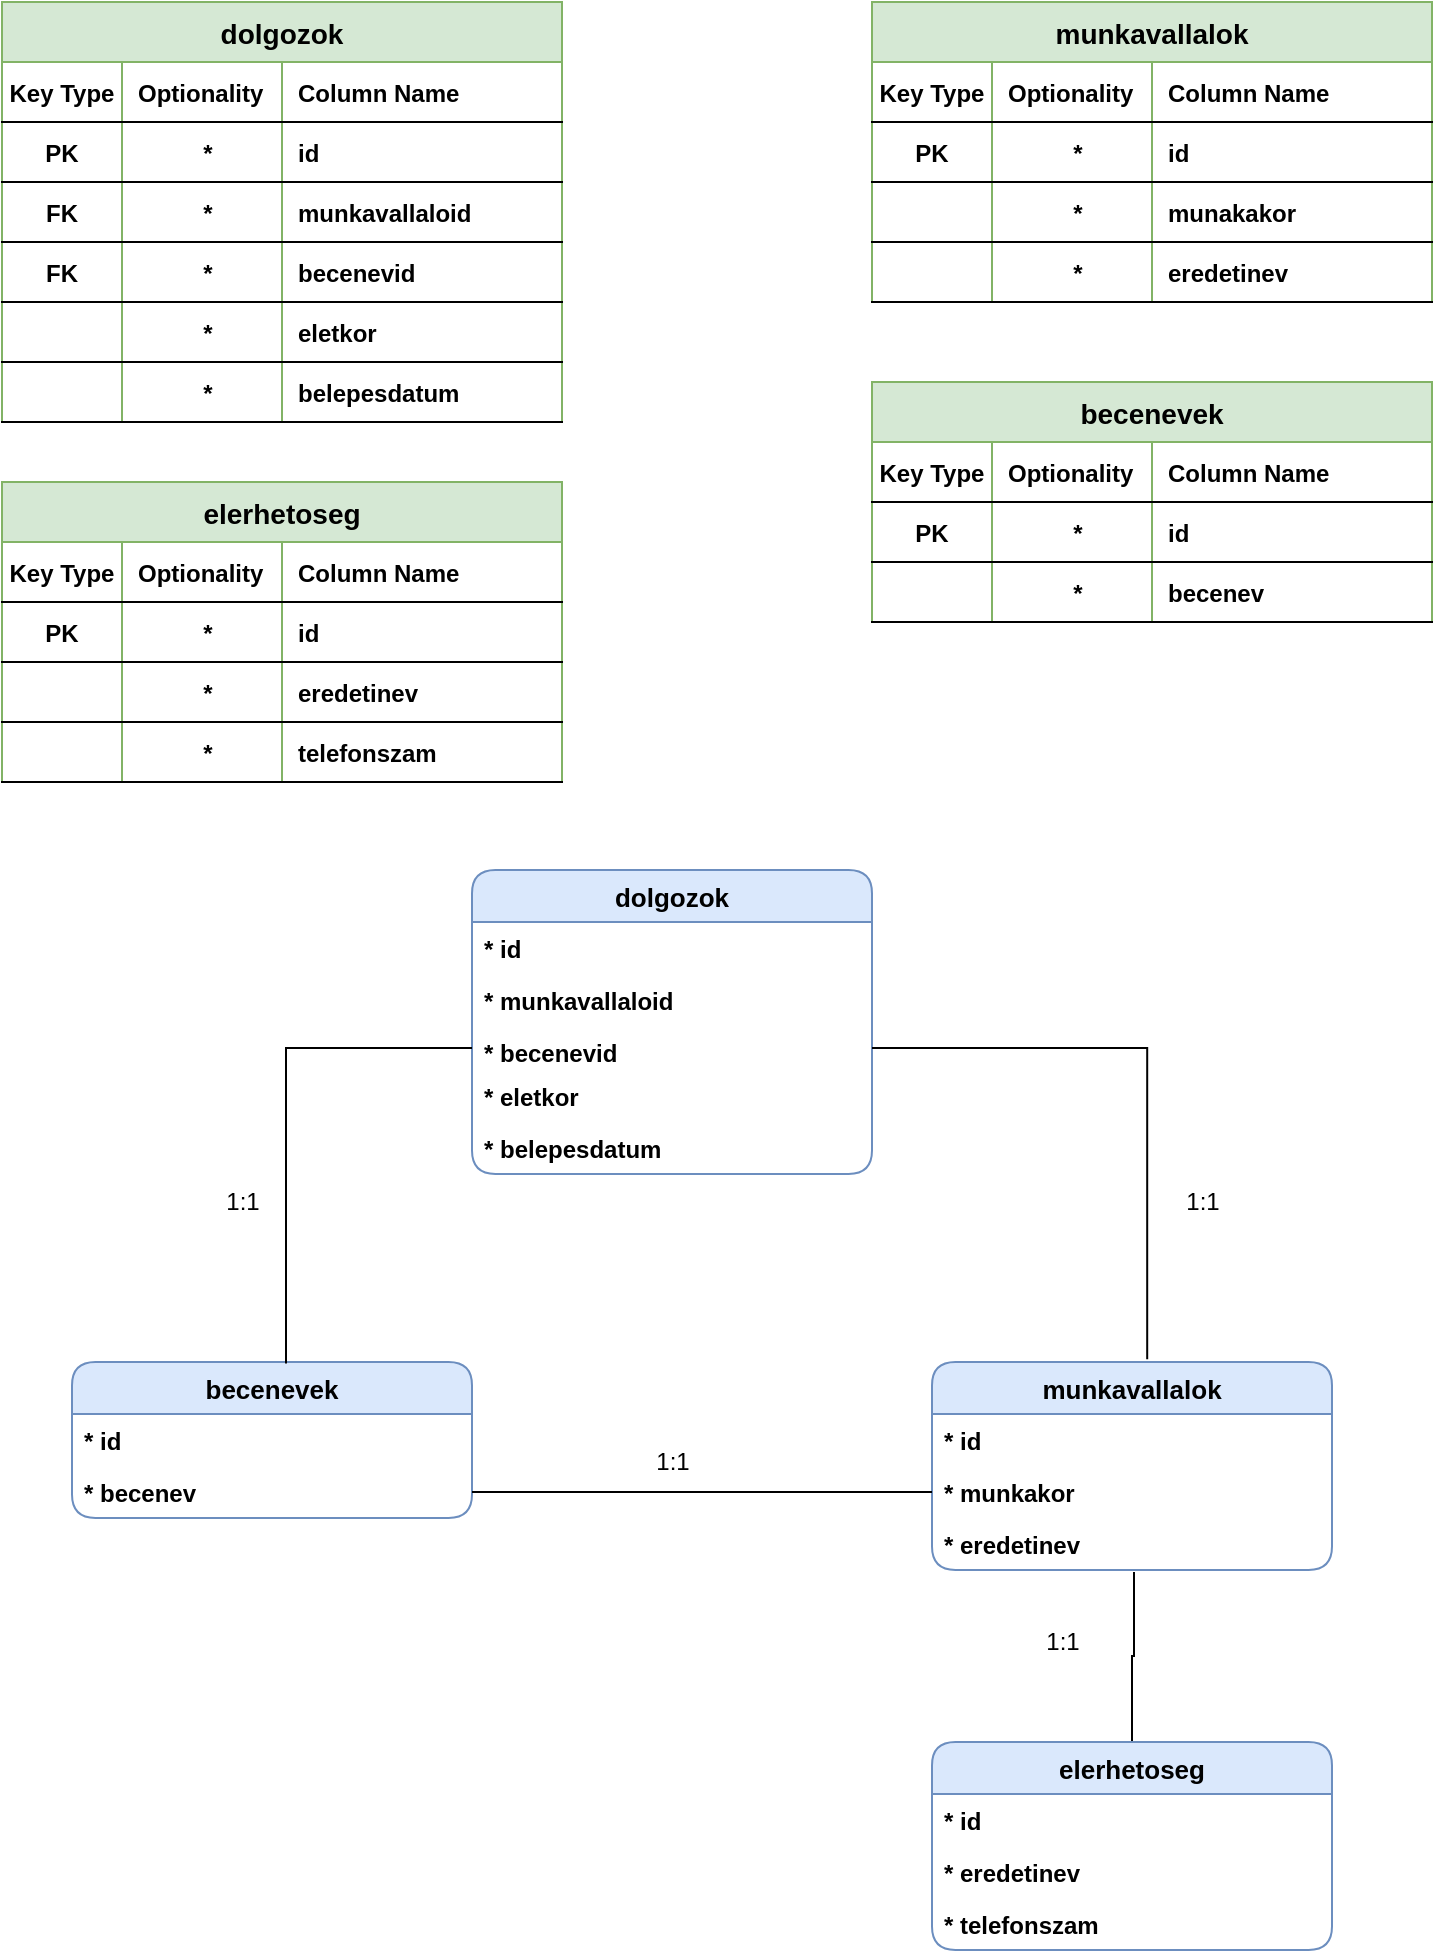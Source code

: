 <mxfile version="17.1.2" type="device"><diagram id="R2lEEEUBdFMjLlhIrx00" name="Page-1"><mxGraphModel dx="868" dy="450" grid="1" gridSize="10" guides="1" tooltips="1" connect="1" arrows="1" fold="1" page="1" pageScale="1" pageWidth="850" pageHeight="1100" math="0" shadow="0" extFonts="Permanent Marker^https://fonts.googleapis.com/css?family=Permanent+Marker"><root><mxCell id="0"/><mxCell id="1" parent="0"/><mxCell id="LOMntuXZUu9POV1jqJmz-16" value="munkavallalok" style="shape=table;startSize=30;container=1;collapsible=1;childLayout=tableLayout;fixedRows=1;rowLines=0;fontStyle=1;align=center;resizeLast=1;swimlaneFillColor=#ffffff;shadow=0;perimeterSpacing=1;fillColor=#d5e8d4;strokeColor=#82b366;fontSize=14;" parent="1" vertex="1"><mxGeometry x="480" y="40" width="280" height="150" as="geometry"/></mxCell><mxCell id="LOMntuXZUu9POV1jqJmz-17" value="" style="shape=partialRectangle;collapsible=0;dropTarget=0;pointerEvents=0;fillColor=none;points=[[0,0.5],[1,0.5]];portConstraint=eastwest;top=0;left=0;right=0;bottom=1;" parent="LOMntuXZUu9POV1jqJmz-16" vertex="1"><mxGeometry y="30" width="280" height="30" as="geometry"/></mxCell><mxCell id="LOMntuXZUu9POV1jqJmz-18" value="Key Type" style="shape=partialRectangle;overflow=hidden;connectable=0;fillColor=none;top=0;left=0;bottom=0;right=0;fontStyle=1;" parent="LOMntuXZUu9POV1jqJmz-17" vertex="1"><mxGeometry width="60" height="30" as="geometry"><mxRectangle width="60" height="30" as="alternateBounds"/></mxGeometry></mxCell><mxCell id="LOMntuXZUu9POV1jqJmz-19" value="Optionality" style="shape=partialRectangle;overflow=hidden;connectable=0;fillColor=none;top=0;left=0;bottom=0;right=0;align=left;spacingLeft=6;fontStyle=1;" parent="LOMntuXZUu9POV1jqJmz-17" vertex="1"><mxGeometry x="60" width="80" height="30" as="geometry"><mxRectangle width="80" height="30" as="alternateBounds"/></mxGeometry></mxCell><mxCell id="LOMntuXZUu9POV1jqJmz-20" value="Column Name" style="shape=partialRectangle;overflow=hidden;connectable=0;fillColor=none;top=0;left=0;bottom=0;right=0;align=left;spacingLeft=6;fontStyle=1;" parent="LOMntuXZUu9POV1jqJmz-17" vertex="1"><mxGeometry x="140" width="140" height="30" as="geometry"><mxRectangle width="140" height="30" as="alternateBounds"/></mxGeometry></mxCell><mxCell id="LOMntuXZUu9POV1jqJmz-21" style="shape=partialRectangle;collapsible=0;dropTarget=0;pointerEvents=0;fillColor=none;points=[[0,0.5],[1,0.5]];portConstraint=eastwest;top=0;left=0;right=0;bottom=1;" parent="LOMntuXZUu9POV1jqJmz-16" vertex="1"><mxGeometry y="60" width="280" height="30" as="geometry"/></mxCell><mxCell id="LOMntuXZUu9POV1jqJmz-22" value="PK" style="shape=partialRectangle;overflow=hidden;connectable=0;fillColor=none;top=0;left=0;bottom=0;right=0;fontStyle=1;" parent="LOMntuXZUu9POV1jqJmz-21" vertex="1"><mxGeometry width="60" height="30" as="geometry"><mxRectangle width="60" height="30" as="alternateBounds"/></mxGeometry></mxCell><mxCell id="LOMntuXZUu9POV1jqJmz-23" value="*" style="shape=partialRectangle;overflow=hidden;connectable=0;fillColor=none;top=0;left=0;bottom=0;right=0;align=center;spacingLeft=6;fontStyle=1;" parent="LOMntuXZUu9POV1jqJmz-21" vertex="1"><mxGeometry x="60" width="80" height="30" as="geometry"><mxRectangle width="80" height="30" as="alternateBounds"/></mxGeometry></mxCell><mxCell id="LOMntuXZUu9POV1jqJmz-24" value="id" style="shape=partialRectangle;overflow=hidden;connectable=0;fillColor=none;top=0;left=0;bottom=0;right=0;align=left;spacingLeft=6;fontStyle=1;" parent="LOMntuXZUu9POV1jqJmz-21" vertex="1"><mxGeometry x="140" width="140" height="30" as="geometry"><mxRectangle width="140" height="30" as="alternateBounds"/></mxGeometry></mxCell><mxCell id="LOMntuXZUu9POV1jqJmz-25" style="shape=partialRectangle;collapsible=0;dropTarget=0;pointerEvents=0;fillColor=none;points=[[0,0.5],[1,0.5]];portConstraint=eastwest;top=0;left=0;right=0;bottom=1;" parent="LOMntuXZUu9POV1jqJmz-16" vertex="1"><mxGeometry y="90" width="280" height="30" as="geometry"/></mxCell><mxCell id="LOMntuXZUu9POV1jqJmz-26" style="shape=partialRectangle;overflow=hidden;connectable=0;fillColor=none;top=0;left=0;bottom=0;right=0;fontStyle=1;" parent="LOMntuXZUu9POV1jqJmz-25" vertex="1"><mxGeometry width="60" height="30" as="geometry"><mxRectangle width="60" height="30" as="alternateBounds"/></mxGeometry></mxCell><mxCell id="LOMntuXZUu9POV1jqJmz-27" value="*" style="shape=partialRectangle;overflow=hidden;connectable=0;fillColor=none;top=0;left=0;bottom=0;right=0;align=center;spacingLeft=6;fontStyle=1;" parent="LOMntuXZUu9POV1jqJmz-25" vertex="1"><mxGeometry x="60" width="80" height="30" as="geometry"><mxRectangle width="80" height="30" as="alternateBounds"/></mxGeometry></mxCell><mxCell id="LOMntuXZUu9POV1jqJmz-28" value="munakakor" style="shape=partialRectangle;overflow=hidden;connectable=0;fillColor=none;top=0;left=0;bottom=0;right=0;align=left;spacingLeft=6;fontStyle=1;" parent="LOMntuXZUu9POV1jqJmz-25" vertex="1"><mxGeometry x="140" width="140" height="30" as="geometry"><mxRectangle width="140" height="30" as="alternateBounds"/></mxGeometry></mxCell><mxCell id="LOMntuXZUu9POV1jqJmz-29" style="shape=partialRectangle;collapsible=0;dropTarget=0;pointerEvents=0;fillColor=none;points=[[0,0.5],[1,0.5]];portConstraint=eastwest;top=0;left=0;right=0;bottom=1;" parent="LOMntuXZUu9POV1jqJmz-16" vertex="1"><mxGeometry y="120" width="280" height="30" as="geometry"/></mxCell><mxCell id="LOMntuXZUu9POV1jqJmz-30" style="shape=partialRectangle;overflow=hidden;connectable=0;fillColor=none;top=0;left=0;bottom=0;right=0;fontStyle=1;" parent="LOMntuXZUu9POV1jqJmz-29" vertex="1"><mxGeometry width="60" height="30" as="geometry"><mxRectangle width="60" height="30" as="alternateBounds"/></mxGeometry></mxCell><mxCell id="LOMntuXZUu9POV1jqJmz-31" value="*" style="shape=partialRectangle;overflow=hidden;connectable=0;fillColor=none;top=0;left=0;bottom=0;right=0;align=center;spacingLeft=6;fontStyle=1;" parent="LOMntuXZUu9POV1jqJmz-29" vertex="1"><mxGeometry x="60" width="80" height="30" as="geometry"><mxRectangle width="80" height="30" as="alternateBounds"/></mxGeometry></mxCell><mxCell id="LOMntuXZUu9POV1jqJmz-32" value="eredetinev" style="shape=partialRectangle;overflow=hidden;connectable=0;fillColor=none;top=0;left=0;bottom=0;right=0;align=left;spacingLeft=6;fontStyle=1;" parent="LOMntuXZUu9POV1jqJmz-29" vertex="1"><mxGeometry x="140" width="140" height="30" as="geometry"><mxRectangle width="140" height="30" as="alternateBounds"/></mxGeometry></mxCell><mxCell id="LOMntuXZUu9POV1jqJmz-41" value="becenevek" style="shape=table;startSize=30;container=1;collapsible=1;childLayout=tableLayout;fixedRows=1;rowLines=0;fontStyle=1;align=center;resizeLast=1;swimlaneFillColor=#ffffff;shadow=0;perimeterSpacing=1;fillColor=#d5e8d4;strokeColor=#82b366;fontSize=14;" parent="1" vertex="1"><mxGeometry x="480" y="230" width="280" height="120" as="geometry"/></mxCell><mxCell id="LOMntuXZUu9POV1jqJmz-42" value="" style="shape=partialRectangle;collapsible=0;dropTarget=0;pointerEvents=0;fillColor=none;points=[[0,0.5],[1,0.5]];portConstraint=eastwest;top=0;left=0;right=0;bottom=1;" parent="LOMntuXZUu9POV1jqJmz-41" vertex="1"><mxGeometry y="30" width="280" height="30" as="geometry"/></mxCell><mxCell id="LOMntuXZUu9POV1jqJmz-43" value="Key Type" style="shape=partialRectangle;overflow=hidden;connectable=0;fillColor=none;top=0;left=0;bottom=0;right=0;fontStyle=1;" parent="LOMntuXZUu9POV1jqJmz-42" vertex="1"><mxGeometry width="60" height="30" as="geometry"><mxRectangle width="60" height="30" as="alternateBounds"/></mxGeometry></mxCell><mxCell id="LOMntuXZUu9POV1jqJmz-44" value="Optionality" style="shape=partialRectangle;overflow=hidden;connectable=0;fillColor=none;top=0;left=0;bottom=0;right=0;align=left;spacingLeft=6;fontStyle=1;" parent="LOMntuXZUu9POV1jqJmz-42" vertex="1"><mxGeometry x="60" width="80" height="30" as="geometry"><mxRectangle width="80" height="30" as="alternateBounds"/></mxGeometry></mxCell><mxCell id="LOMntuXZUu9POV1jqJmz-45" value="Column Name" style="shape=partialRectangle;overflow=hidden;connectable=0;fillColor=none;top=0;left=0;bottom=0;right=0;align=left;spacingLeft=6;fontStyle=1;" parent="LOMntuXZUu9POV1jqJmz-42" vertex="1"><mxGeometry x="140" width="140" height="30" as="geometry"><mxRectangle width="140" height="30" as="alternateBounds"/></mxGeometry></mxCell><mxCell id="LOMntuXZUu9POV1jqJmz-46" style="shape=partialRectangle;collapsible=0;dropTarget=0;pointerEvents=0;fillColor=none;points=[[0,0.5],[1,0.5]];portConstraint=eastwest;top=0;left=0;right=0;bottom=1;" parent="LOMntuXZUu9POV1jqJmz-41" vertex="1"><mxGeometry y="60" width="280" height="30" as="geometry"/></mxCell><mxCell id="LOMntuXZUu9POV1jqJmz-47" value="PK" style="shape=partialRectangle;overflow=hidden;connectable=0;fillColor=none;top=0;left=0;bottom=0;right=0;fontStyle=1;" parent="LOMntuXZUu9POV1jqJmz-46" vertex="1"><mxGeometry width="60" height="30" as="geometry"><mxRectangle width="60" height="30" as="alternateBounds"/></mxGeometry></mxCell><mxCell id="LOMntuXZUu9POV1jqJmz-48" value="*" style="shape=partialRectangle;overflow=hidden;connectable=0;fillColor=none;top=0;left=0;bottom=0;right=0;align=center;spacingLeft=6;fontStyle=1;" parent="LOMntuXZUu9POV1jqJmz-46" vertex="1"><mxGeometry x="60" width="80" height="30" as="geometry"><mxRectangle width="80" height="30" as="alternateBounds"/></mxGeometry></mxCell><mxCell id="LOMntuXZUu9POV1jqJmz-49" value="id" style="shape=partialRectangle;overflow=hidden;connectable=0;fillColor=none;top=0;left=0;bottom=0;right=0;align=left;spacingLeft=6;fontStyle=1;" parent="LOMntuXZUu9POV1jqJmz-46" vertex="1"><mxGeometry x="140" width="140" height="30" as="geometry"><mxRectangle width="140" height="30" as="alternateBounds"/></mxGeometry></mxCell><mxCell id="LOMntuXZUu9POV1jqJmz-50" style="shape=partialRectangle;collapsible=0;dropTarget=0;pointerEvents=0;fillColor=none;points=[[0,0.5],[1,0.5]];portConstraint=eastwest;top=0;left=0;right=0;bottom=1;" parent="LOMntuXZUu9POV1jqJmz-41" vertex="1"><mxGeometry y="90" width="280" height="30" as="geometry"/></mxCell><mxCell id="LOMntuXZUu9POV1jqJmz-51" style="shape=partialRectangle;overflow=hidden;connectable=0;fillColor=none;top=0;left=0;bottom=0;right=0;fontStyle=1;" parent="LOMntuXZUu9POV1jqJmz-50" vertex="1"><mxGeometry width="60" height="30" as="geometry"><mxRectangle width="60" height="30" as="alternateBounds"/></mxGeometry></mxCell><mxCell id="LOMntuXZUu9POV1jqJmz-52" value="*" style="shape=partialRectangle;overflow=hidden;connectable=0;fillColor=none;top=0;left=0;bottom=0;right=0;align=center;spacingLeft=6;fontStyle=1;" parent="LOMntuXZUu9POV1jqJmz-50" vertex="1"><mxGeometry x="60" width="80" height="30" as="geometry"><mxRectangle width="80" height="30" as="alternateBounds"/></mxGeometry></mxCell><mxCell id="LOMntuXZUu9POV1jqJmz-53" value="becenev" style="shape=partialRectangle;overflow=hidden;connectable=0;fillColor=none;top=0;left=0;bottom=0;right=0;align=left;spacingLeft=6;fontStyle=1;" parent="LOMntuXZUu9POV1jqJmz-50" vertex="1"><mxGeometry x="140" width="140" height="30" as="geometry"><mxRectangle width="140" height="30" as="alternateBounds"/></mxGeometry></mxCell><mxCell id="LOMntuXZUu9POV1jqJmz-58" value="dolgozok" style="shape=table;startSize=30;container=1;collapsible=1;childLayout=tableLayout;fixedRows=1;rowLines=0;fontStyle=1;align=center;resizeLast=1;swimlaneFillColor=#ffffff;shadow=0;perimeterSpacing=1;fillColor=#d5e8d4;strokeColor=#82b366;fontSize=14;" parent="1" vertex="1"><mxGeometry x="45" y="40" width="280" height="210" as="geometry"/></mxCell><mxCell id="LOMntuXZUu9POV1jqJmz-59" value="" style="shape=partialRectangle;collapsible=0;dropTarget=0;pointerEvents=0;fillColor=none;points=[[0,0.5],[1,0.5]];portConstraint=eastwest;top=0;left=0;right=0;bottom=1;" parent="LOMntuXZUu9POV1jqJmz-58" vertex="1"><mxGeometry y="30" width="280" height="30" as="geometry"/></mxCell><mxCell id="LOMntuXZUu9POV1jqJmz-60" value="Key Type" style="shape=partialRectangle;overflow=hidden;connectable=0;fillColor=none;top=0;left=0;bottom=0;right=0;fontStyle=1;" parent="LOMntuXZUu9POV1jqJmz-59" vertex="1"><mxGeometry width="60" height="30" as="geometry"><mxRectangle width="60" height="30" as="alternateBounds"/></mxGeometry></mxCell><mxCell id="LOMntuXZUu9POV1jqJmz-61" value="Optionality" style="shape=partialRectangle;overflow=hidden;connectable=0;fillColor=none;top=0;left=0;bottom=0;right=0;align=left;spacingLeft=6;fontStyle=1;" parent="LOMntuXZUu9POV1jqJmz-59" vertex="1"><mxGeometry x="60" width="80" height="30" as="geometry"><mxRectangle width="80" height="30" as="alternateBounds"/></mxGeometry></mxCell><mxCell id="LOMntuXZUu9POV1jqJmz-62" value="Column Name" style="shape=partialRectangle;overflow=hidden;connectable=0;fillColor=none;top=0;left=0;bottom=0;right=0;align=left;spacingLeft=6;fontStyle=1;" parent="LOMntuXZUu9POV1jqJmz-59" vertex="1"><mxGeometry x="140" width="140" height="30" as="geometry"><mxRectangle width="140" height="30" as="alternateBounds"/></mxGeometry></mxCell><mxCell id="LOMntuXZUu9POV1jqJmz-63" style="shape=partialRectangle;collapsible=0;dropTarget=0;pointerEvents=0;fillColor=none;points=[[0,0.5],[1,0.5]];portConstraint=eastwest;top=0;left=0;right=0;bottom=1;" parent="LOMntuXZUu9POV1jqJmz-58" vertex="1"><mxGeometry y="60" width="280" height="30" as="geometry"/></mxCell><mxCell id="LOMntuXZUu9POV1jqJmz-64" value="PK" style="shape=partialRectangle;overflow=hidden;connectable=0;fillColor=none;top=0;left=0;bottom=0;right=0;fontStyle=1;" parent="LOMntuXZUu9POV1jqJmz-63" vertex="1"><mxGeometry width="60" height="30" as="geometry"><mxRectangle width="60" height="30" as="alternateBounds"/></mxGeometry></mxCell><mxCell id="LOMntuXZUu9POV1jqJmz-65" value="*" style="shape=partialRectangle;overflow=hidden;connectable=0;fillColor=none;top=0;left=0;bottom=0;right=0;align=center;spacingLeft=6;fontStyle=1;" parent="LOMntuXZUu9POV1jqJmz-63" vertex="1"><mxGeometry x="60" width="80" height="30" as="geometry"><mxRectangle width="80" height="30" as="alternateBounds"/></mxGeometry></mxCell><mxCell id="LOMntuXZUu9POV1jqJmz-66" value="id" style="shape=partialRectangle;overflow=hidden;connectable=0;fillColor=none;top=0;left=0;bottom=0;right=0;align=left;spacingLeft=6;fontStyle=1;" parent="LOMntuXZUu9POV1jqJmz-63" vertex="1"><mxGeometry x="140" width="140" height="30" as="geometry"><mxRectangle width="140" height="30" as="alternateBounds"/></mxGeometry></mxCell><mxCell id="LOMntuXZUu9POV1jqJmz-67" style="shape=partialRectangle;collapsible=0;dropTarget=0;pointerEvents=0;fillColor=none;points=[[0,0.5],[1,0.5]];portConstraint=eastwest;top=0;left=0;right=0;bottom=1;" parent="LOMntuXZUu9POV1jqJmz-58" vertex="1"><mxGeometry y="90" width="280" height="30" as="geometry"/></mxCell><mxCell id="LOMntuXZUu9POV1jqJmz-68" value="FK" style="shape=partialRectangle;overflow=hidden;connectable=0;fillColor=none;top=0;left=0;bottom=0;right=0;fontStyle=1;" parent="LOMntuXZUu9POV1jqJmz-67" vertex="1"><mxGeometry width="60" height="30" as="geometry"><mxRectangle width="60" height="30" as="alternateBounds"/></mxGeometry></mxCell><mxCell id="LOMntuXZUu9POV1jqJmz-69" value="*" style="shape=partialRectangle;overflow=hidden;connectable=0;fillColor=none;top=0;left=0;bottom=0;right=0;align=center;spacingLeft=6;fontStyle=1;" parent="LOMntuXZUu9POV1jqJmz-67" vertex="1"><mxGeometry x="60" width="80" height="30" as="geometry"><mxRectangle width="80" height="30" as="alternateBounds"/></mxGeometry></mxCell><mxCell id="LOMntuXZUu9POV1jqJmz-70" value="munkavallaloid" style="shape=partialRectangle;overflow=hidden;connectable=0;fillColor=none;top=0;left=0;bottom=0;right=0;align=left;spacingLeft=6;fontStyle=1;" parent="LOMntuXZUu9POV1jqJmz-67" vertex="1"><mxGeometry x="140" width="140" height="30" as="geometry"><mxRectangle width="140" height="30" as="alternateBounds"/></mxGeometry></mxCell><mxCell id="LOMntuXZUu9POV1jqJmz-71" style="shape=partialRectangle;collapsible=0;dropTarget=0;pointerEvents=0;fillColor=none;points=[[0,0.5],[1,0.5]];portConstraint=eastwest;top=0;left=0;right=0;bottom=1;" parent="LOMntuXZUu9POV1jqJmz-58" vertex="1"><mxGeometry y="120" width="280" height="30" as="geometry"/></mxCell><mxCell id="LOMntuXZUu9POV1jqJmz-72" value="FK" style="shape=partialRectangle;overflow=hidden;connectable=0;fillColor=none;top=0;left=0;bottom=0;right=0;fontStyle=1;" parent="LOMntuXZUu9POV1jqJmz-71" vertex="1"><mxGeometry width="60" height="30" as="geometry"><mxRectangle width="60" height="30" as="alternateBounds"/></mxGeometry></mxCell><mxCell id="LOMntuXZUu9POV1jqJmz-73" value="*" style="shape=partialRectangle;overflow=hidden;connectable=0;fillColor=none;top=0;left=0;bottom=0;right=0;align=center;spacingLeft=6;fontStyle=1;" parent="LOMntuXZUu9POV1jqJmz-71" vertex="1"><mxGeometry x="60" width="80" height="30" as="geometry"><mxRectangle width="80" height="30" as="alternateBounds"/></mxGeometry></mxCell><mxCell id="LOMntuXZUu9POV1jqJmz-74" value="becenevid" style="shape=partialRectangle;overflow=hidden;connectable=0;fillColor=none;top=0;left=0;bottom=0;right=0;align=left;spacingLeft=6;fontStyle=1;" parent="LOMntuXZUu9POV1jqJmz-71" vertex="1"><mxGeometry x="140" width="140" height="30" as="geometry"><mxRectangle width="140" height="30" as="alternateBounds"/></mxGeometry></mxCell><mxCell id="LOMntuXZUu9POV1jqJmz-75" style="shape=partialRectangle;collapsible=0;dropTarget=0;pointerEvents=0;fillColor=none;points=[[0,0.5],[1,0.5]];portConstraint=eastwest;top=0;left=0;right=0;bottom=1;" parent="LOMntuXZUu9POV1jqJmz-58" vertex="1"><mxGeometry y="150" width="280" height="30" as="geometry"/></mxCell><mxCell id="LOMntuXZUu9POV1jqJmz-76" style="shape=partialRectangle;overflow=hidden;connectable=0;fillColor=none;top=0;left=0;bottom=0;right=0;fontStyle=1;" parent="LOMntuXZUu9POV1jqJmz-75" vertex="1"><mxGeometry width="60" height="30" as="geometry"><mxRectangle width="60" height="30" as="alternateBounds"/></mxGeometry></mxCell><mxCell id="LOMntuXZUu9POV1jqJmz-77" value="*" style="shape=partialRectangle;overflow=hidden;connectable=0;fillColor=none;top=0;left=0;bottom=0;right=0;align=center;spacingLeft=6;fontStyle=1;" parent="LOMntuXZUu9POV1jqJmz-75" vertex="1"><mxGeometry x="60" width="80" height="30" as="geometry"><mxRectangle width="80" height="30" as="alternateBounds"/></mxGeometry></mxCell><mxCell id="LOMntuXZUu9POV1jqJmz-78" value="eletkor" style="shape=partialRectangle;overflow=hidden;connectable=0;fillColor=none;top=0;left=0;bottom=0;right=0;align=left;spacingLeft=6;fontStyle=1;" parent="LOMntuXZUu9POV1jqJmz-75" vertex="1"><mxGeometry x="140" width="140" height="30" as="geometry"><mxRectangle width="140" height="30" as="alternateBounds"/></mxGeometry></mxCell><mxCell id="LOMntuXZUu9POV1jqJmz-79" style="shape=partialRectangle;collapsible=0;dropTarget=0;pointerEvents=0;fillColor=none;points=[[0,0.5],[1,0.5]];portConstraint=eastwest;top=0;left=0;right=0;bottom=1;" parent="LOMntuXZUu9POV1jqJmz-58" vertex="1"><mxGeometry y="180" width="280" height="30" as="geometry"/></mxCell><mxCell id="LOMntuXZUu9POV1jqJmz-80" style="shape=partialRectangle;overflow=hidden;connectable=0;fillColor=none;top=0;left=0;bottom=0;right=0;fontStyle=1;" parent="LOMntuXZUu9POV1jqJmz-79" vertex="1"><mxGeometry width="60" height="30" as="geometry"><mxRectangle width="60" height="30" as="alternateBounds"/></mxGeometry></mxCell><mxCell id="LOMntuXZUu9POV1jqJmz-81" value="*" style="shape=partialRectangle;overflow=hidden;connectable=0;fillColor=none;top=0;left=0;bottom=0;right=0;align=center;spacingLeft=6;fontStyle=1;" parent="LOMntuXZUu9POV1jqJmz-79" vertex="1"><mxGeometry x="60" width="80" height="30" as="geometry"><mxRectangle width="80" height="30" as="alternateBounds"/></mxGeometry></mxCell><mxCell id="LOMntuXZUu9POV1jqJmz-82" value="belepesdatum" style="shape=partialRectangle;overflow=hidden;connectable=0;fillColor=none;top=0;left=0;bottom=0;right=0;align=left;spacingLeft=6;fontStyle=1;" parent="LOMntuXZUu9POV1jqJmz-79" vertex="1"><mxGeometry x="140" width="140" height="30" as="geometry"><mxRectangle width="140" height="30" as="alternateBounds"/></mxGeometry></mxCell><mxCell id="LOMntuXZUu9POV1jqJmz-87" value="dolgozok" style="swimlane;fontStyle=1;childLayout=stackLayout;horizontal=1;startSize=26;fillColor=#dae8fc;horizontalStack=0;resizeParent=1;resizeParentMax=0;resizeLast=0;collapsible=1;marginBottom=0;rounded=1;strokeColor=#6c8ebf;fontSize=13;" parent="1" vertex="1"><mxGeometry x="280" y="474" width="200" height="152" as="geometry"><mxRectangle x="40" y="190" width="70" height="26" as="alternateBounds"/></mxGeometry></mxCell><mxCell id="LOMntuXZUu9POV1jqJmz-88" value="* id" style="text;strokeColor=none;fillColor=none;align=left;verticalAlign=top;spacingLeft=4;spacingRight=4;overflow=hidden;rotatable=0;points=[[0,0.5],[1,0.5]];portConstraint=eastwest;fontStyle=1" parent="LOMntuXZUu9POV1jqJmz-87" vertex="1"><mxGeometry y="26" width="200" height="26" as="geometry"/></mxCell><mxCell id="LOMntuXZUu9POV1jqJmz-89" value="* munkavallaloid" style="text;strokeColor=none;fillColor=none;align=left;verticalAlign=top;spacingLeft=4;spacingRight=4;overflow=hidden;rotatable=0;points=[[0,0.5],[1,0.5]];portConstraint=eastwest;fontStyle=1" parent="LOMntuXZUu9POV1jqJmz-87" vertex="1"><mxGeometry y="52" width="200" height="26" as="geometry"/></mxCell><mxCell id="LOMntuXZUu9POV1jqJmz-90" value="* becenevid" style="text;strokeColor=none;fillColor=none;align=left;verticalAlign=top;spacingLeft=4;spacingRight=4;overflow=hidden;rotatable=0;points=[[0,0.5],[1,0.5]];portConstraint=eastwest;fontStyle=1" parent="LOMntuXZUu9POV1jqJmz-87" vertex="1"><mxGeometry y="78" width="200" height="22" as="geometry"/></mxCell><mxCell id="LOMntuXZUu9POV1jqJmz-91" value="* eletkor" style="text;strokeColor=none;fillColor=none;align=left;verticalAlign=top;spacingLeft=4;spacingRight=4;overflow=hidden;rotatable=0;points=[[0,0.5],[1,0.5]];portConstraint=eastwest;fontStyle=1" parent="LOMntuXZUu9POV1jqJmz-87" vertex="1"><mxGeometry y="100" width="200" height="26" as="geometry"/></mxCell><mxCell id="LOMntuXZUu9POV1jqJmz-92" value="* belepesdatum" style="text;strokeColor=none;fillColor=none;align=left;verticalAlign=top;spacingLeft=4;spacingRight=4;overflow=hidden;rotatable=0;points=[[0,0.5],[1,0.5]];portConstraint=eastwest;fontStyle=1" parent="LOMntuXZUu9POV1jqJmz-87" vertex="1"><mxGeometry y="126" width="200" height="26" as="geometry"/></mxCell><mxCell id="LOMntuXZUu9POV1jqJmz-93" value="becenevek" style="swimlane;fontStyle=1;childLayout=stackLayout;horizontal=1;startSize=26;fillColor=#dae8fc;horizontalStack=0;resizeParent=1;resizeParentMax=0;resizeLast=0;collapsible=1;marginBottom=0;rounded=1;strokeColor=#6c8ebf;fontSize=13;" parent="1" vertex="1"><mxGeometry x="80" y="720" width="200" height="78" as="geometry"><mxRectangle x="40" y="190" width="70" height="26" as="alternateBounds"/></mxGeometry></mxCell><mxCell id="LOMntuXZUu9POV1jqJmz-94" value="* id" style="text;strokeColor=none;fillColor=none;align=left;verticalAlign=top;spacingLeft=4;spacingRight=4;overflow=hidden;rotatable=0;points=[[0,0.5],[1,0.5]];portConstraint=eastwest;fontStyle=1" parent="LOMntuXZUu9POV1jqJmz-93" vertex="1"><mxGeometry y="26" width="200" height="26" as="geometry"/></mxCell><mxCell id="LOMntuXZUu9POV1jqJmz-95" value="* becenev" style="text;strokeColor=none;fillColor=none;align=left;verticalAlign=top;spacingLeft=4;spacingRight=4;overflow=hidden;rotatable=0;points=[[0,0.5],[1,0.5]];portConstraint=eastwest;fontStyle=1" parent="LOMntuXZUu9POV1jqJmz-93" vertex="1"><mxGeometry y="52" width="200" height="26" as="geometry"/></mxCell><mxCell id="LOMntuXZUu9POV1jqJmz-99" value="munkavallalok" style="swimlane;fontStyle=1;childLayout=stackLayout;horizontal=1;startSize=26;fillColor=#dae8fc;horizontalStack=0;resizeParent=1;resizeParentMax=0;resizeLast=0;collapsible=1;marginBottom=0;rounded=1;strokeColor=#6c8ebf;fontSize=13;" parent="1" vertex="1"><mxGeometry x="510" y="720" width="200" height="104" as="geometry"><mxRectangle x="40" y="190" width="70" height="26" as="alternateBounds"/></mxGeometry></mxCell><mxCell id="LOMntuXZUu9POV1jqJmz-100" value="* id" style="text;strokeColor=none;fillColor=none;align=left;verticalAlign=top;spacingLeft=4;spacingRight=4;overflow=hidden;rotatable=0;points=[[0,0.5],[1,0.5]];portConstraint=eastwest;fontStyle=1" parent="LOMntuXZUu9POV1jqJmz-99" vertex="1"><mxGeometry y="26" width="200" height="26" as="geometry"/></mxCell><mxCell id="LOMntuXZUu9POV1jqJmz-101" value="* munkakor" style="text;strokeColor=none;fillColor=none;align=left;verticalAlign=top;spacingLeft=4;spacingRight=4;overflow=hidden;rotatable=0;points=[[0,0.5],[1,0.5]];portConstraint=eastwest;fontStyle=1" parent="LOMntuXZUu9POV1jqJmz-99" vertex="1"><mxGeometry y="52" width="200" height="26" as="geometry"/></mxCell><mxCell id="LOMntuXZUu9POV1jqJmz-102" value="* eredetinev" style="text;strokeColor=none;fillColor=none;align=left;verticalAlign=top;spacingLeft=4;spacingRight=4;overflow=hidden;rotatable=0;points=[[0,0.5],[1,0.5]];portConstraint=eastwest;fontStyle=1" parent="LOMntuXZUu9POV1jqJmz-99" vertex="1"><mxGeometry y="78" width="200" height="26" as="geometry"/></mxCell><mxCell id="LOMntuXZUu9POV1jqJmz-106" style="edgeStyle=orthogonalEdgeStyle;rounded=0;orthogonalLoop=1;jettySize=auto;html=1;exitX=1;exitY=0.5;exitDx=0;exitDy=0;entryX=0.538;entryY=-0.013;entryDx=0;entryDy=0;entryPerimeter=0;endArrow=none;endFill=0;" parent="1" source="LOMntuXZUu9POV1jqJmz-90" target="LOMntuXZUu9POV1jqJmz-99" edge="1"><mxGeometry relative="1" as="geometry"/></mxCell><mxCell id="LOMntuXZUu9POV1jqJmz-107" style="edgeStyle=orthogonalEdgeStyle;rounded=0;orthogonalLoop=1;jettySize=auto;html=1;exitX=0;exitY=0.5;exitDx=0;exitDy=0;entryX=0.535;entryY=0.009;entryDx=0;entryDy=0;entryPerimeter=0;endArrow=none;endFill=0;" parent="1" source="LOMntuXZUu9POV1jqJmz-90" target="LOMntuXZUu9POV1jqJmz-93" edge="1"><mxGeometry relative="1" as="geometry"/></mxCell><mxCell id="LOMntuXZUu9POV1jqJmz-108" style="edgeStyle=none;rounded=0;orthogonalLoop=1;jettySize=auto;html=1;exitX=1;exitY=0.5;exitDx=0;exitDy=0;endArrow=none;endFill=0;" parent="1" source="LOMntuXZUu9POV1jqJmz-95" target="LOMntuXZUu9POV1jqJmz-101" edge="1"><mxGeometry relative="1" as="geometry"/></mxCell><mxCell id="LOMntuXZUu9POV1jqJmz-110" value="1:1" style="text;html=1;align=center;verticalAlign=middle;resizable=0;points=[];autosize=1;strokeColor=none;fillColor=none;" parent="1" vertex="1"><mxGeometry x="365" y="760" width="30" height="20" as="geometry"/></mxCell><mxCell id="LOMntuXZUu9POV1jqJmz-111" value="1:1" style="text;html=1;align=center;verticalAlign=middle;resizable=0;points=[];autosize=1;strokeColor=none;fillColor=none;" parent="1" vertex="1"><mxGeometry x="150" y="630" width="30" height="20" as="geometry"/></mxCell><mxCell id="LOMntuXZUu9POV1jqJmz-112" value="1:1" style="text;html=1;align=center;verticalAlign=middle;resizable=0;points=[];autosize=1;strokeColor=none;fillColor=none;" parent="1" vertex="1"><mxGeometry x="630" y="630" width="30" height="20" as="geometry"/></mxCell><mxCell id="bc47fQbDjLqgG1uAWJ5a-5" style="edgeStyle=orthogonalEdgeStyle;rounded=0;orthogonalLoop=1;jettySize=auto;html=1;exitX=0.5;exitY=0;exitDx=0;exitDy=0;entryX=0.505;entryY=1.038;entryDx=0;entryDy=0;entryPerimeter=0;endArrow=none;endFill=0;" parent="1" source="bc47fQbDjLqgG1uAWJ5a-1" target="LOMntuXZUu9POV1jqJmz-102" edge="1"><mxGeometry relative="1" as="geometry"/></mxCell><mxCell id="bc47fQbDjLqgG1uAWJ5a-1" value="elerhetoseg" style="swimlane;fontStyle=1;childLayout=stackLayout;horizontal=1;startSize=26;fillColor=#dae8fc;horizontalStack=0;resizeParent=1;resizeParentMax=0;resizeLast=0;collapsible=1;marginBottom=0;rounded=1;strokeColor=#6c8ebf;fontSize=13;" parent="1" vertex="1"><mxGeometry x="510" y="910" width="200" height="104" as="geometry"><mxRectangle x="40" y="190" width="70" height="26" as="alternateBounds"/></mxGeometry></mxCell><mxCell id="bc47fQbDjLqgG1uAWJ5a-2" value="* id" style="text;strokeColor=none;fillColor=none;align=left;verticalAlign=top;spacingLeft=4;spacingRight=4;overflow=hidden;rotatable=0;points=[[0,0.5],[1,0.5]];portConstraint=eastwest;fontStyle=1" parent="bc47fQbDjLqgG1uAWJ5a-1" vertex="1"><mxGeometry y="26" width="200" height="26" as="geometry"/></mxCell><mxCell id="bc47fQbDjLqgG1uAWJ5a-3" value="* eredetinev" style="text;strokeColor=none;fillColor=none;align=left;verticalAlign=top;spacingLeft=4;spacingRight=4;overflow=hidden;rotatable=0;points=[[0,0.5],[1,0.5]];portConstraint=eastwest;fontStyle=1" parent="bc47fQbDjLqgG1uAWJ5a-1" vertex="1"><mxGeometry y="52" width="200" height="26" as="geometry"/></mxCell><mxCell id="bc47fQbDjLqgG1uAWJ5a-4" value="* telefonszam" style="text;strokeColor=none;fillColor=none;align=left;verticalAlign=top;spacingLeft=4;spacingRight=4;overflow=hidden;rotatable=0;points=[[0,0.5],[1,0.5]];portConstraint=eastwest;fontStyle=1" parent="bc47fQbDjLqgG1uAWJ5a-1" vertex="1"><mxGeometry y="78" width="200" height="26" as="geometry"/></mxCell><mxCell id="bc47fQbDjLqgG1uAWJ5a-6" value="1:1" style="text;html=1;align=center;verticalAlign=middle;resizable=0;points=[];autosize=1;strokeColor=none;fillColor=none;" parent="1" vertex="1"><mxGeometry x="560" y="850" width="30" height="20" as="geometry"/></mxCell><mxCell id="bc47fQbDjLqgG1uAWJ5a-7" value="elerhetoseg" style="shape=table;startSize=30;container=1;collapsible=1;childLayout=tableLayout;fixedRows=1;rowLines=0;fontStyle=1;align=center;resizeLast=1;swimlaneFillColor=#ffffff;shadow=0;perimeterSpacing=1;fillColor=#d5e8d4;strokeColor=#82b366;fontSize=14;" parent="1" vertex="1"><mxGeometry x="45" y="280" width="280" height="150" as="geometry"/></mxCell><mxCell id="bc47fQbDjLqgG1uAWJ5a-8" value="" style="shape=partialRectangle;collapsible=0;dropTarget=0;pointerEvents=0;fillColor=none;points=[[0,0.5],[1,0.5]];portConstraint=eastwest;top=0;left=0;right=0;bottom=1;" parent="bc47fQbDjLqgG1uAWJ5a-7" vertex="1"><mxGeometry y="30" width="280" height="30" as="geometry"/></mxCell><mxCell id="bc47fQbDjLqgG1uAWJ5a-9" value="Key Type" style="shape=partialRectangle;overflow=hidden;connectable=0;fillColor=none;top=0;left=0;bottom=0;right=0;fontStyle=1;" parent="bc47fQbDjLqgG1uAWJ5a-8" vertex="1"><mxGeometry width="60" height="30" as="geometry"><mxRectangle width="60" height="30" as="alternateBounds"/></mxGeometry></mxCell><mxCell id="bc47fQbDjLqgG1uAWJ5a-10" value="Optionality" style="shape=partialRectangle;overflow=hidden;connectable=0;fillColor=none;top=0;left=0;bottom=0;right=0;align=left;spacingLeft=6;fontStyle=1;" parent="bc47fQbDjLqgG1uAWJ5a-8" vertex="1"><mxGeometry x="60" width="80" height="30" as="geometry"><mxRectangle width="80" height="30" as="alternateBounds"/></mxGeometry></mxCell><mxCell id="bc47fQbDjLqgG1uAWJ5a-11" value="Column Name" style="shape=partialRectangle;overflow=hidden;connectable=0;fillColor=none;top=0;left=0;bottom=0;right=0;align=left;spacingLeft=6;fontStyle=1;" parent="bc47fQbDjLqgG1uAWJ5a-8" vertex="1"><mxGeometry x="140" width="140" height="30" as="geometry"><mxRectangle width="140" height="30" as="alternateBounds"/></mxGeometry></mxCell><mxCell id="bc47fQbDjLqgG1uAWJ5a-12" style="shape=partialRectangle;collapsible=0;dropTarget=0;pointerEvents=0;fillColor=none;points=[[0,0.5],[1,0.5]];portConstraint=eastwest;top=0;left=0;right=0;bottom=1;" parent="bc47fQbDjLqgG1uAWJ5a-7" vertex="1"><mxGeometry y="60" width="280" height="30" as="geometry"/></mxCell><mxCell id="bc47fQbDjLqgG1uAWJ5a-13" value="PK" style="shape=partialRectangle;overflow=hidden;connectable=0;fillColor=none;top=0;left=0;bottom=0;right=0;fontStyle=1;" parent="bc47fQbDjLqgG1uAWJ5a-12" vertex="1"><mxGeometry width="60" height="30" as="geometry"><mxRectangle width="60" height="30" as="alternateBounds"/></mxGeometry></mxCell><mxCell id="bc47fQbDjLqgG1uAWJ5a-14" value="*" style="shape=partialRectangle;overflow=hidden;connectable=0;fillColor=none;top=0;left=0;bottom=0;right=0;align=center;spacingLeft=6;fontStyle=1;" parent="bc47fQbDjLqgG1uAWJ5a-12" vertex="1"><mxGeometry x="60" width="80" height="30" as="geometry"><mxRectangle width="80" height="30" as="alternateBounds"/></mxGeometry></mxCell><mxCell id="bc47fQbDjLqgG1uAWJ5a-15" value="id" style="shape=partialRectangle;overflow=hidden;connectable=0;fillColor=none;top=0;left=0;bottom=0;right=0;align=left;spacingLeft=6;fontStyle=1;" parent="bc47fQbDjLqgG1uAWJ5a-12" vertex="1"><mxGeometry x="140" width="140" height="30" as="geometry"><mxRectangle width="140" height="30" as="alternateBounds"/></mxGeometry></mxCell><mxCell id="bc47fQbDjLqgG1uAWJ5a-16" style="shape=partialRectangle;collapsible=0;dropTarget=0;pointerEvents=0;fillColor=none;points=[[0,0.5],[1,0.5]];portConstraint=eastwest;top=0;left=0;right=0;bottom=1;" parent="bc47fQbDjLqgG1uAWJ5a-7" vertex="1"><mxGeometry y="90" width="280" height="30" as="geometry"/></mxCell><mxCell id="bc47fQbDjLqgG1uAWJ5a-17" style="shape=partialRectangle;overflow=hidden;connectable=0;fillColor=none;top=0;left=0;bottom=0;right=0;fontStyle=1;" parent="bc47fQbDjLqgG1uAWJ5a-16" vertex="1"><mxGeometry width="60" height="30" as="geometry"><mxRectangle width="60" height="30" as="alternateBounds"/></mxGeometry></mxCell><mxCell id="bc47fQbDjLqgG1uAWJ5a-18" value="*" style="shape=partialRectangle;overflow=hidden;connectable=0;fillColor=none;top=0;left=0;bottom=0;right=0;align=center;spacingLeft=6;fontStyle=1;" parent="bc47fQbDjLqgG1uAWJ5a-16" vertex="1"><mxGeometry x="60" width="80" height="30" as="geometry"><mxRectangle width="80" height="30" as="alternateBounds"/></mxGeometry></mxCell><mxCell id="bc47fQbDjLqgG1uAWJ5a-19" value="eredetinev" style="shape=partialRectangle;overflow=hidden;connectable=0;fillColor=none;top=0;left=0;bottom=0;right=0;align=left;spacingLeft=6;fontStyle=1;" parent="bc47fQbDjLqgG1uAWJ5a-16" vertex="1"><mxGeometry x="140" width="140" height="30" as="geometry"><mxRectangle width="140" height="30" as="alternateBounds"/></mxGeometry></mxCell><mxCell id="bc47fQbDjLqgG1uAWJ5a-20" style="shape=partialRectangle;collapsible=0;dropTarget=0;pointerEvents=0;fillColor=none;points=[[0,0.5],[1,0.5]];portConstraint=eastwest;top=0;left=0;right=0;bottom=1;" parent="bc47fQbDjLqgG1uAWJ5a-7" vertex="1"><mxGeometry y="120" width="280" height="30" as="geometry"/></mxCell><mxCell id="bc47fQbDjLqgG1uAWJ5a-21" style="shape=partialRectangle;overflow=hidden;connectable=0;fillColor=none;top=0;left=0;bottom=0;right=0;fontStyle=1;" parent="bc47fQbDjLqgG1uAWJ5a-20" vertex="1"><mxGeometry width="60" height="30" as="geometry"><mxRectangle width="60" height="30" as="alternateBounds"/></mxGeometry></mxCell><mxCell id="bc47fQbDjLqgG1uAWJ5a-22" value="*" style="shape=partialRectangle;overflow=hidden;connectable=0;fillColor=none;top=0;left=0;bottom=0;right=0;align=center;spacingLeft=6;fontStyle=1;" parent="bc47fQbDjLqgG1uAWJ5a-20" vertex="1"><mxGeometry x="60" width="80" height="30" as="geometry"><mxRectangle width="80" height="30" as="alternateBounds"/></mxGeometry></mxCell><mxCell id="bc47fQbDjLqgG1uAWJ5a-23" value="telefonszam" style="shape=partialRectangle;overflow=hidden;connectable=0;fillColor=none;top=0;left=0;bottom=0;right=0;align=left;spacingLeft=6;fontStyle=1;" parent="bc47fQbDjLqgG1uAWJ5a-20" vertex="1"><mxGeometry x="140" width="140" height="30" as="geometry"><mxRectangle width="140" height="30" as="alternateBounds"/></mxGeometry></mxCell></root></mxGraphModel></diagram></mxfile>